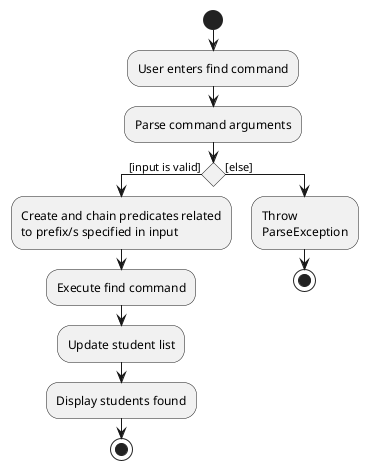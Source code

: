 @startuml
start
:User enters find command;
:Parse command arguments;

if () then ([input is valid])
    :Create and chain predicates related
    to prefix/s specified in input;
    :Execute find command;
    :Update student list;
    :Display students found;
    stop
else ([else])
    :Throw \nParseException;
    stop
@enduml
